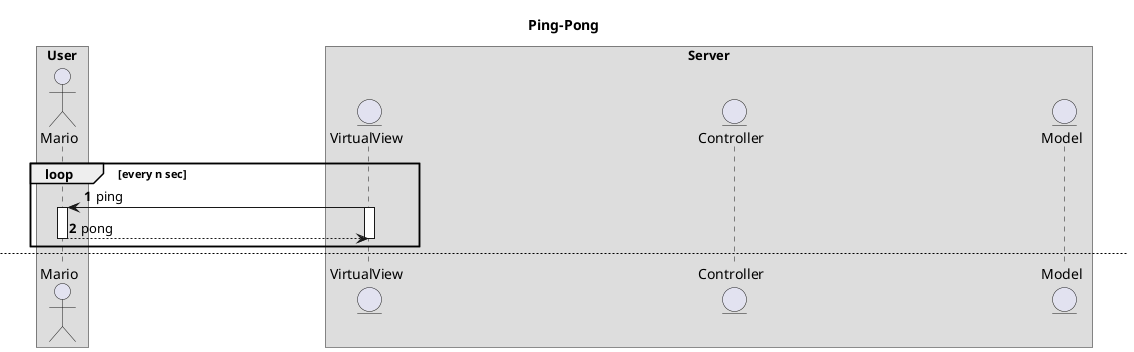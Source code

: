 @startuml
'https://plantuml.com/sequence-diagram

autonumber

box User
actor Mario
end box

box Server
entity VirtualView
entity Controller
entity Model
end box

title Ping-Pong

loop every n sec
    VirtualView -> Mario: ping
    activate Mario
    activate VirtualView
    Mario --> VirtualView: pong
    deactivate Mario
    deactivate VirtualView
end

newpage Initialization

Mario -> VirtualView: String username
activate VirtualView
activate Mario

VirtualView -> Controller: connectPlayer(username)
activate Controller

Controller -> Model: addPlayer(username)
activate Model

Model --> Controller: playerChangeEvent
deactivate Model

Controller --> VirtualView: firstPlayerEvent

VirtualView --> Mario: firstPlayer(username, color)
Mario -> VirtualView: numberOfPlayer(int)
VirtualView -> Controller: setNumberOfPlayers(int)
Controller --> VirtualView: int numberOfPlayers
deactivate Controller

VirtualView --> Mario: String waitingForPlayers
deactivate Mario
deactivate VirtualView

loop n-1 players
    Mario -> VirtualView: Username
    activate Mario
    activate VirtualView

    VirtualView -> Controller: connectPlayer(username)
    activate Controller

    Controller -> Model: addPlayer(username)
    activate Model

    alt player added successfully
        Model --> Controller: playerChangeEvent
        Controller --> VirtualView: playerChangeEvent
        VirtualView --> Mario: player added(username, color)

    else nickname already taken
        Model --> Controller: PLayerInitException
        Controller --> VirtualView: PLayerInitException
        VirtualView --> Mario: Nickname taken

    else game in progress
        Model --> Controller: GameStatusException
        deactivate Model
        Controller --> VirtualView: GameStatusException
        VirtualView --> Mario: Game in progress

deactivate VirtualView
deactivate Mario

    end
end

|||

note right of Controller
    When n players
    are connected
end note
Controller ->> Model: initGame()
deactivate Controller
activate Model

Model ->> VirtualView: GameStatusChangeEvent(choosing_starters)
Activate VirtualView
Model ->> VirtualView: StarterCardEvent(card id)

deactivate Model

VirtualView ->> Mario: StarterCard (card id)
activate Mario

Mario -> VirtualView: isRetro

VirtualView -> Controller: SetStarterFor(nickname, isRetro)
activate Controller

Controller -> Model: setStarterFor(nickname, isRetro)
activate Model

alt game already running
    Model --> Controller: GameStatusException
    Controller --> VirtualView: GameStatusException
    VirtualView --> Mario: Game already started

else cannot place twice
    Model --> Controller: StarterPlacedException
    Controller --> VirtualView: StarterPlacedException
    VirtualView --> Mario: Starter already placed

else no exception thrown
    Model --> VirtualView: starterPlacedEvent
    VirtualView --> Mario: Starter placed (card id, isRetro)
end
deactivate Model
deactivate Controller
deactivate VirtualView
deactivate Mario

|||

note left of Model
    When all Starter cards
    are placed
end note
Model ->> VirtualView:GameStatusChangeEvent(choosing_objectives)
activate VirtualView
Model ->> VirtualView: CandidateObjectiveEvent(set<card id>)

VirtualView ->> Mario: CandidateObjective (set<card id>)
activate Mario

Mario -> VirtualView: card chosen (card id)

VirtualView -> Controller: SetObjectiveFor(nickname, card id)
activate Controller

Controller -> Model: setObjectiveFor(nickname, card id)
activate Model

alt not in hand
    Model --> Controller: NotInHandException
    Controller --> VirtualView: NotInHandException
    VirtualView --> Mario: Not in hand

else game already running
    Model --> Controller: GameStatusException
    Controller --> VirtualView: GameStatusException
    VirtualView --> Mario: Game already started

else no exception thrown
    Model --> VirtualView: PersonalObjectiveEvent
    VirtualView --> Mario: Objective set (card id)
end

deactivate Mario
deactivate VirtualView
deactivate Controller
deactivate Model

|||

note left of Model
    When all Objectives
    are set
end note
Model ->> VirtualView: GameStatusChangeEvent(ongoing)
activate VirtualView
Model ->> VirtualView: GameStartEvent(player hand, table, deck top color, firstPlayer turn)

VirtualView ->> Mario: GameStart data

deactivate VirtualView

newpage Game Loop

loop until the game end
    Mario -> VirtualView: PlaceCard (card id, x, y, isRetro)
    activate Mario
    activate VirtualView

    VirtualView -> Controller: PlaceCard(nickname, position, card id, isRetro)
    activate Controller

    Controller -> Model: placeCard(nickname, position, card id, isRetro)
    activate Model

    alt game already ended
        Model --> Controller: GameStatusException
        Controller --> VirtualView: GameStatusException
        VirtualView --> Mario: Game ended
    else not your turn
        Model --> Controller: NotYourTurnException
        Controller --> VirtualView: NotYourTurnException
        VirtualView --> Mario: Not your turn
    else not valid position
        Model --> Controller: InvalidPositionException
        Controller --> VirtualView: InvalidPositionException
        VirtualView --> Mario: Invalid position
    else not valid card
        Model --> Controller: InvalidCardException
        Controller --> VirtualView: InvalidCardException
        VirtualView --> Mario: Invalid card
    else no exception thrown
        deactivate Controller
        Model --> VirtualView: HandChangeEvent
        VirtualView --> Mario: remove from hand (card id)

        Model ->> VirtualView: FieldChangeEvent
        VirtualView ->> Mario: place on field (card id, x, y, isRetro)

        opt 20 pts reached
            Model ->> VirtualView: GameStatusChangeEvent(armageddon)
            VirtualView ->> Mario: Armageddon is starting

        end

        Model ->> VirtualView: PlayerPointsChangeEvent
        VirtualView ->> Mario: update points (nickname, points)
    end

    deactivate VirtualView
    deactivate Model
    deactivate Mario


    Mario -> VirtualView: DrawCard (card type, fromVisible, card id)
    activate Mario
    activate VirtualView

    VirtualView -> Controller: DrawCard(nickname, card type, fromVisible, card id)
    activate Controller

    alt fromVisible
        Controller -> Model: drawFromVisible(nickname, card id)
        activate Model
    else fromDeck
        Controller -> Model: drawFrom(nickname, card type)
    end

    alt game not in progress
        Model --> Controller: GameStatusException
        Controller --> VirtualView: GameStatusException
        VirtualView --> Mario: Game ended
    else not your turn
        Model --> Controller: NotYourTurnException
        Controller --> VirtualView: NotYourTurnException
        VirtualView --> Mario: Not your turn
    else invalid card id
        Model --> Controller: InvalidCardException
        Controller --> VirtualView: InvalidCardException
        VirtualView --> Mario: Invalid card
    else deck empty
        Model --> Controller: DeckEmptyException
        Controller --> VirtualView: DeckEmptyException
        VirtualView --> Mario: Deck empty
    else no exception thrown
        deactivate Controller

        opt decks are empty
            Model ->> VirtualView: GameStatusChangeEvent (armageddon)
            VirtualView ->> Mario: armageddon is starting
        end

        Model --> VirtualView: HandChangeEvent
        VirtualView --> Mario: add to hand (card id)
    end

    alt fromVisible
        Model ->> VirtualView: ShownPlayableChangeEvent
        VirtualView ->> Mario: replace on field (old card id, new card id)
    else fromDeck
        Model ->> VirtualView: DeckTopChangeEvent
        VirtualView ->> Mario: deck top change (color, type)
    end

    opt last turn
        Model ->> VirtualView: GameStatusChangeEvent(last turn)
        VirtualView ->> Mario: last turn
    end

    Model ->> VirtualView: TurnChangeEvent
    VirtualView ->> Mario: turn of (nickname)

    deactivate Mario
    deactivate VirtualView
    deactivate Model
end


newpage Game End
note left of Model
    When the last
    turn has ended
end note

Model ->> VirtualView: GameStatusChangeEvent(ended)
activate VirtualView

VirtualView ->> Mario: Game has ended
deactivate VirtualView

loop n players
    Model ->> VirtualView: PlayerPointsChangeEvent
    activate VirtualView

    VirtualView ->> Mario: update points(nickname, points)
    deactivate VirtualView
end

Model ->> VirtualView: LeaderboardCalculatedEvent(Map<int, String>)
activate VirtualView

VirtualView ->> Mario: Leaderboard(Map<int, String>)
deactivate VirtualView

opt new game
    Mario -> VirtualView: newGame
    VirtualView -> Controller: restartGame
    Controller -> Model: forceEnd()
end
deactivate Mario
deactivate VirtualView

newpage Client disconnection

VirtualView ->x Mario: ping
activate VirtualView
note right of VirtualView
    timeout
end note
VirtualView -> Controller: disconnectPlayer(username)
deactivate VirtualView
activate Controller

Controller -> Model: disconnectPlayer(username)
deactivate Controller

@enduml